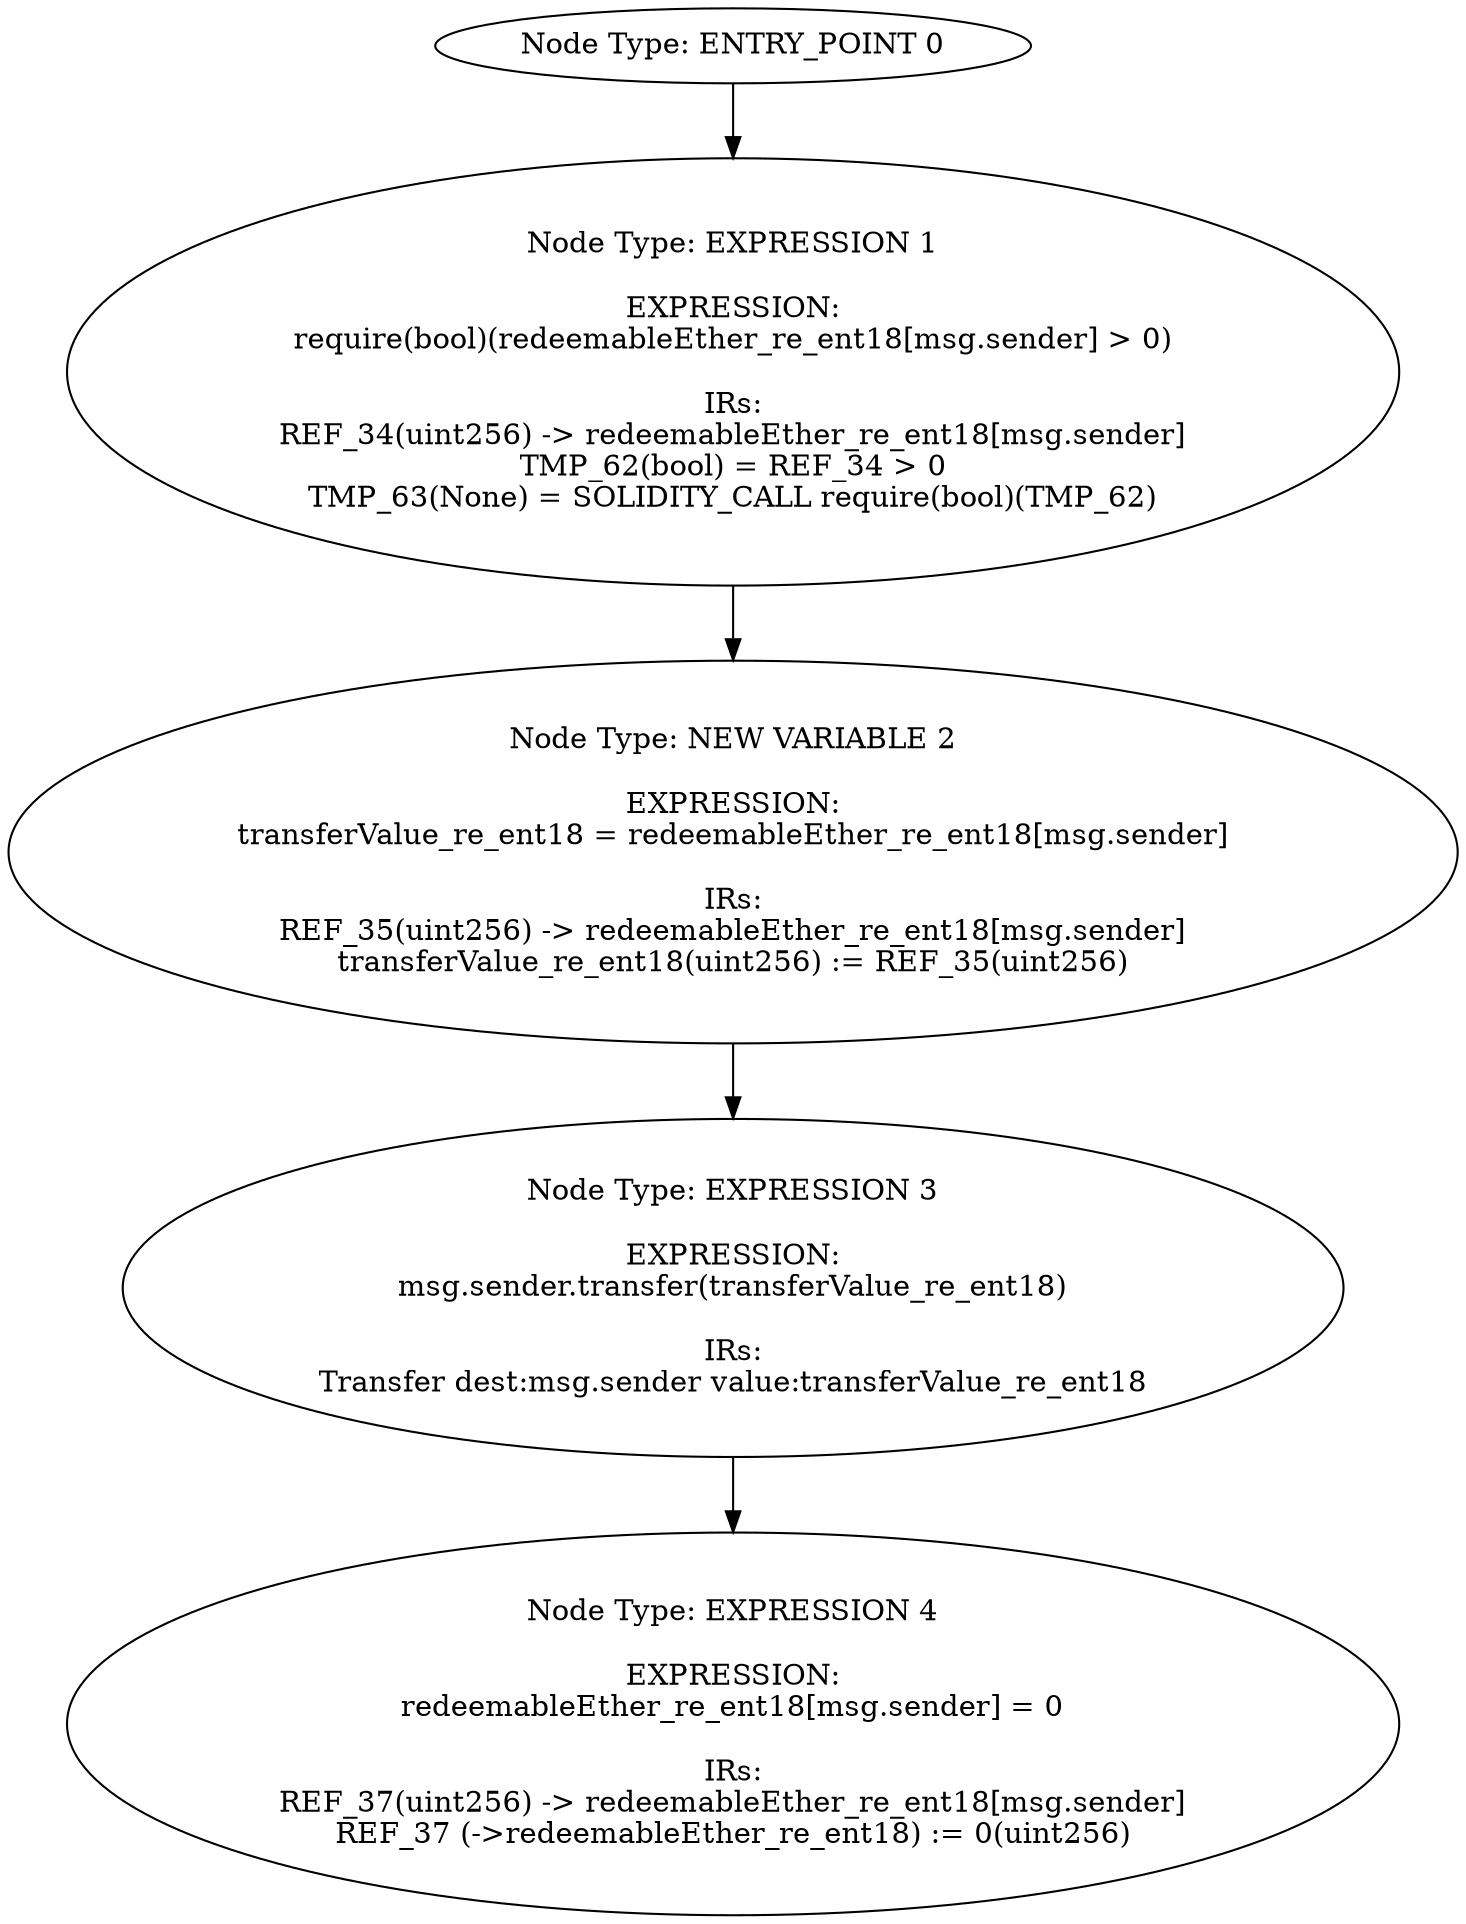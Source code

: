 digraph{
0[label="Node Type: ENTRY_POINT 0
"];
0->1;
1[label="Node Type: EXPRESSION 1

EXPRESSION:
require(bool)(redeemableEther_re_ent18[msg.sender] > 0)

IRs:
REF_34(uint256) -> redeemableEther_re_ent18[msg.sender]
TMP_62(bool) = REF_34 > 0
TMP_63(None) = SOLIDITY_CALL require(bool)(TMP_62)"];
1->2;
2[label="Node Type: NEW VARIABLE 2

EXPRESSION:
transferValue_re_ent18 = redeemableEther_re_ent18[msg.sender]

IRs:
REF_35(uint256) -> redeemableEther_re_ent18[msg.sender]
transferValue_re_ent18(uint256) := REF_35(uint256)"];
2->3;
3[label="Node Type: EXPRESSION 3

EXPRESSION:
msg.sender.transfer(transferValue_re_ent18)

IRs:
Transfer dest:msg.sender value:transferValue_re_ent18"];
3->4;
4[label="Node Type: EXPRESSION 4

EXPRESSION:
redeemableEther_re_ent18[msg.sender] = 0

IRs:
REF_37(uint256) -> redeemableEther_re_ent18[msg.sender]
REF_37 (->redeemableEther_re_ent18) := 0(uint256)"];
}

